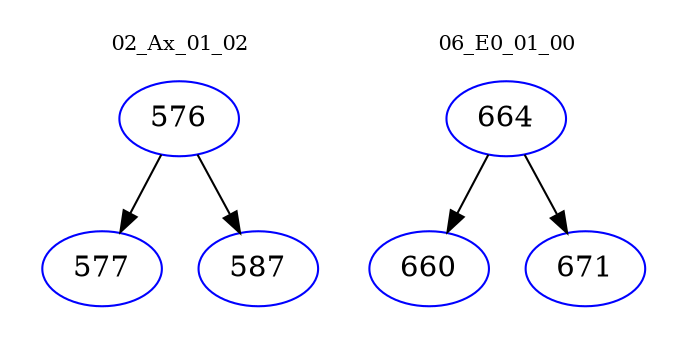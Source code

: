 digraph{
subgraph cluster_0 {
color = white
label = "02_Ax_01_02";
fontsize=10;
T0_576 [label="576", color="blue"]
T0_576 -> T0_577 [color="black"]
T0_577 [label="577", color="blue"]
T0_576 -> T0_587 [color="black"]
T0_587 [label="587", color="blue"]
}
subgraph cluster_1 {
color = white
label = "06_E0_01_00";
fontsize=10;
T1_664 [label="664", color="blue"]
T1_664 -> T1_660 [color="black"]
T1_660 [label="660", color="blue"]
T1_664 -> T1_671 [color="black"]
T1_671 [label="671", color="blue"]
}
}
